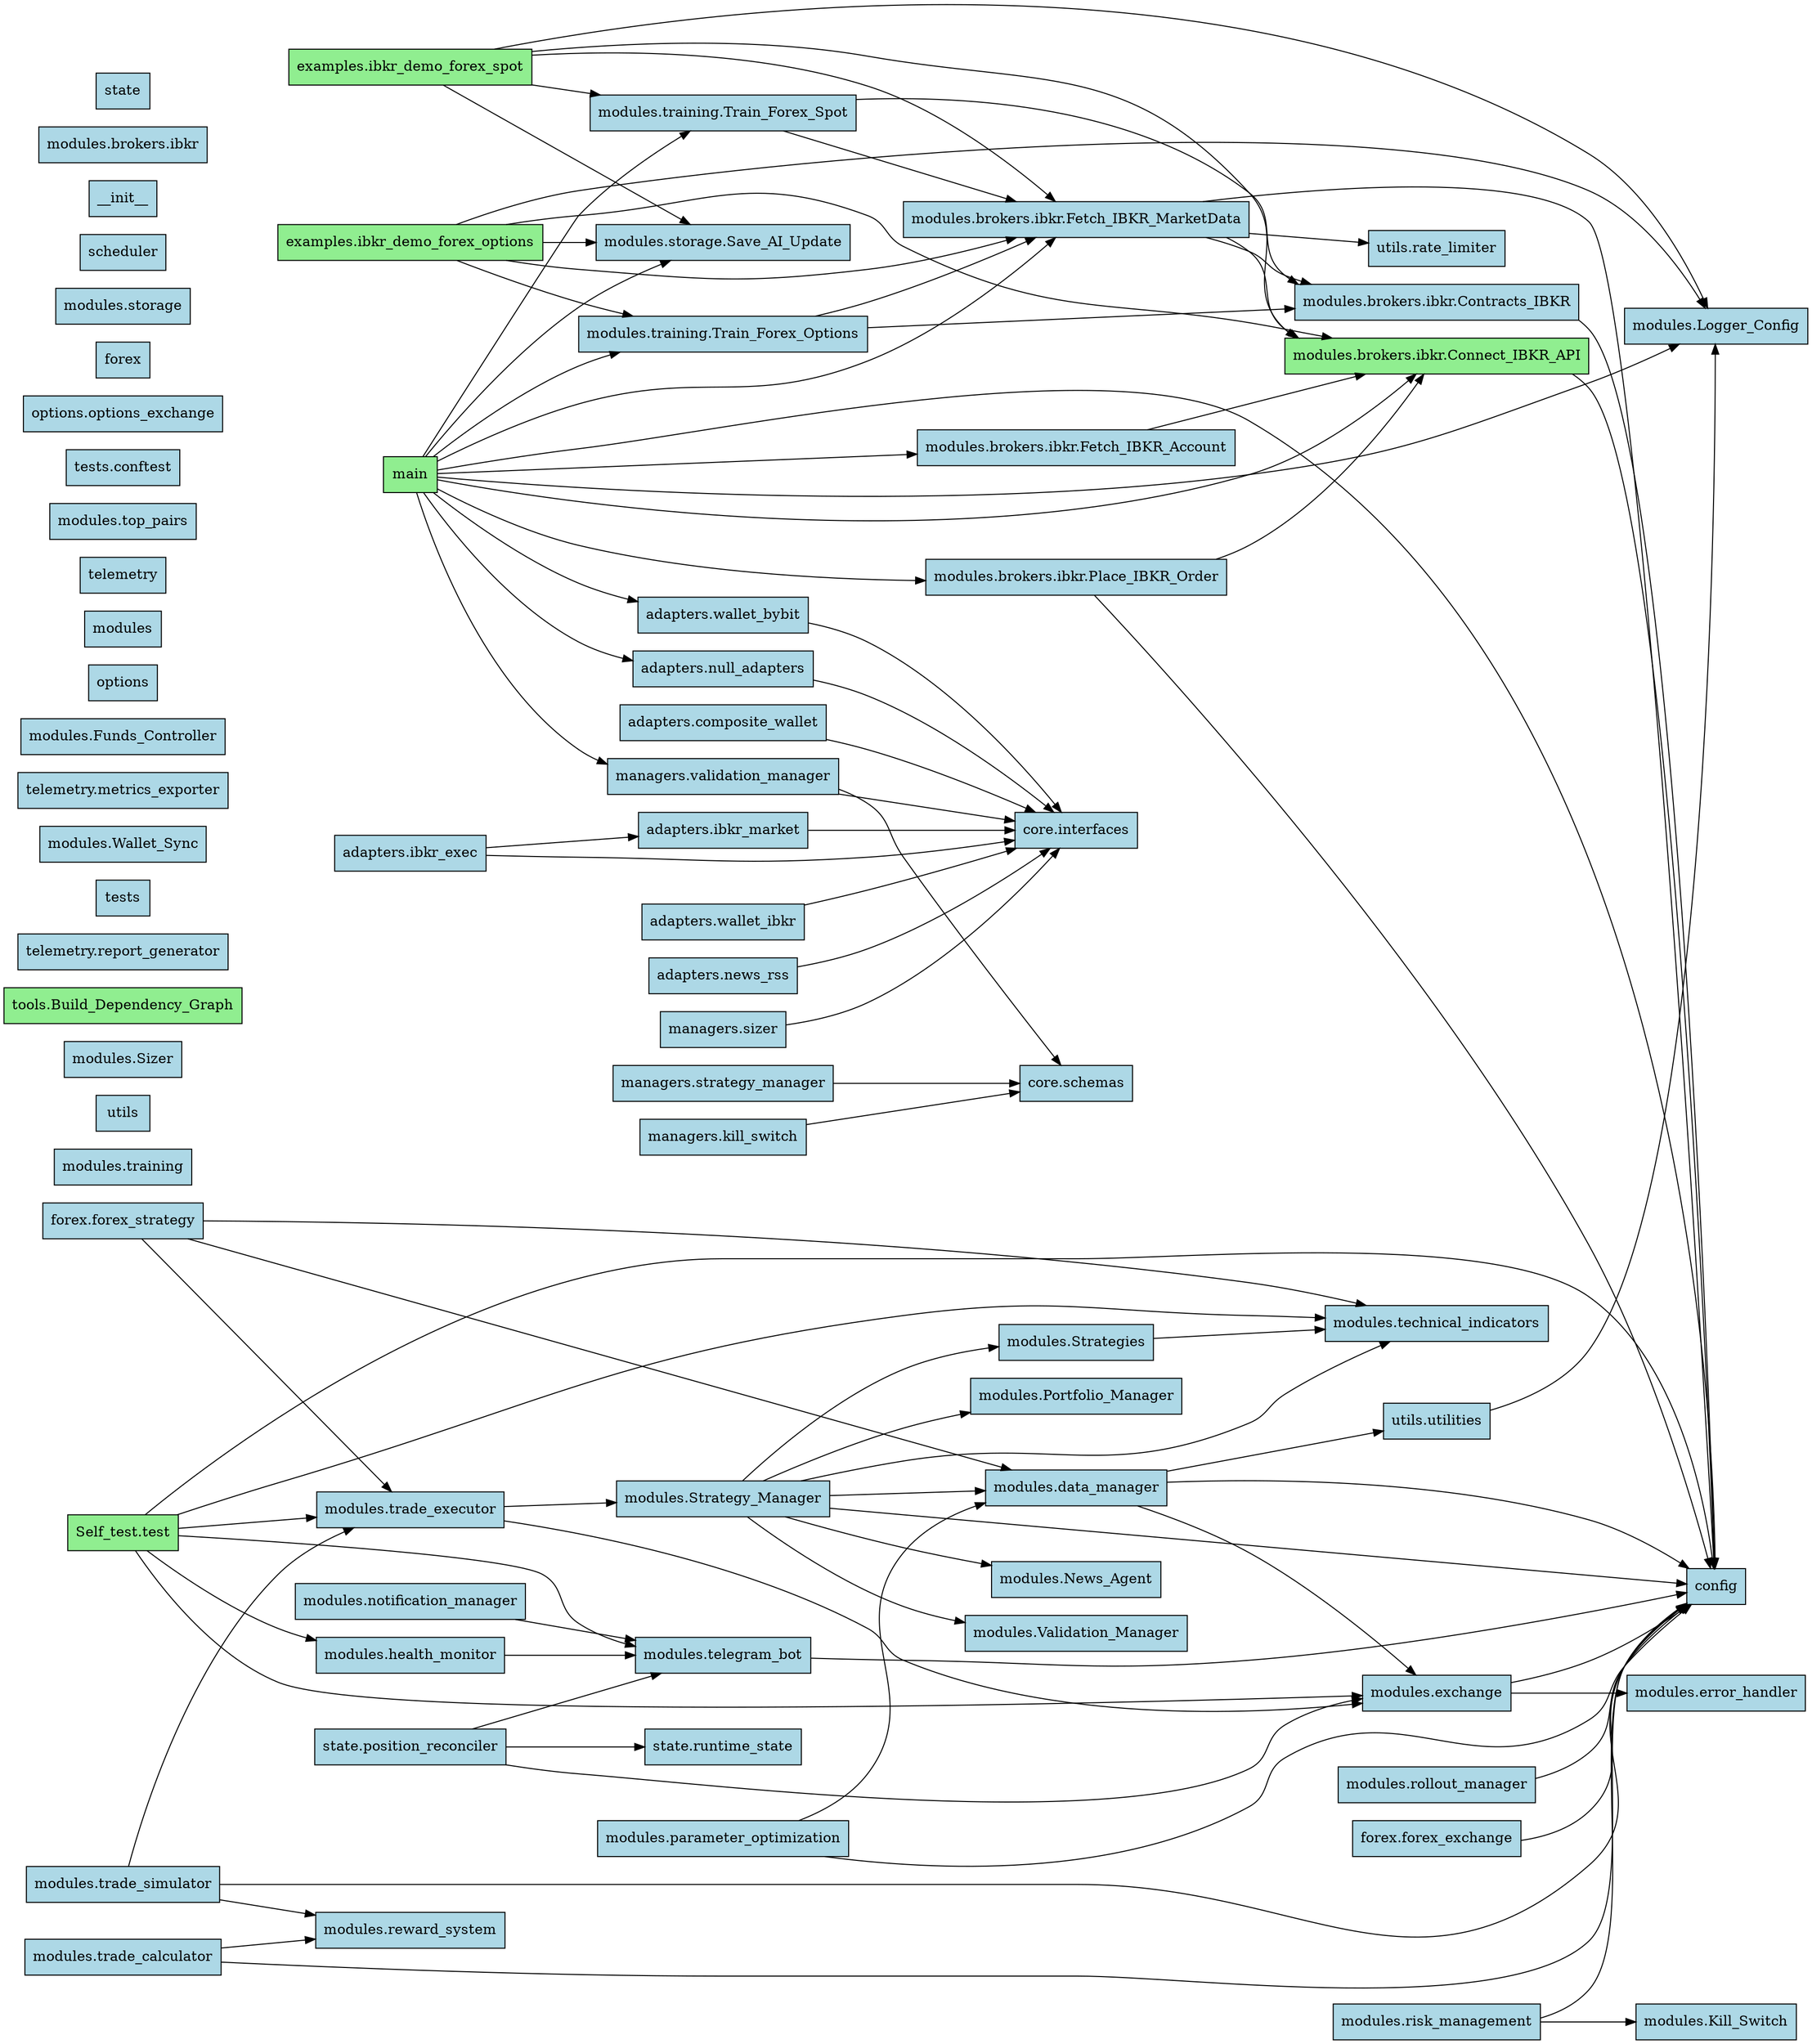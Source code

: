 digraph dependencies {
  rankdir=LR;
  node [shape=box];

  "modules.trade_executor" [fillcolor=lightblue, style=filled];
  "modules.health_monitor" [fillcolor=lightblue, style=filled];
  "modules.data_manager" [fillcolor=lightblue, style=filled];
  "modules.rollout_manager" [fillcolor=lightblue, style=filled];
  "modules.training" [fillcolor=lightblue, style=filled];
  "utils" [fillcolor=lightblue, style=filled];
  "forex.forex_exchange" [fillcolor=lightblue, style=filled];
  "modules.notification_manager" [fillcolor=lightblue, style=filled];
  "modules.reward_system" [fillcolor=lightblue, style=filled];
  "modules.storage.Save_AI_Update" [fillcolor=lightblue, style=filled];
  "managers.strategy_manager" [fillcolor=lightblue, style=filled];
  "examples.ibkr_demo_forex_spot" [fillcolor=lightgreen, style=filled];
  "modules.trade_calculator" [fillcolor=lightblue, style=filled];
  "config" [fillcolor=lightblue, style=filled];
  "modules.brokers.ibkr.Contracts_IBKR" [fillcolor=lightblue, style=filled];
  "modules.trade_simulator" [fillcolor=lightblue, style=filled];
  "modules.Sizer" [fillcolor=lightblue, style=filled];
  "adapters.composite_wallet" [fillcolor=lightblue, style=filled];
  "core.schemas" [fillcolor=lightblue, style=filled];
  "tools.Build_Dependency_Graph" [fillcolor=lightgreen, style=filled];
  "state.runtime_state" [fillcolor=lightblue, style=filled];
  "telemetry.report_generator" [fillcolor=lightblue, style=filled];
  "tests" [fillcolor=lightblue, style=filled];
  "modules.Wallet_Sync" [fillcolor=lightblue, style=filled];
  "modules.technical_indicators" [fillcolor=lightblue, style=filled];
  "forex.forex_strategy" [fillcolor=lightblue, style=filled];
  "examples.ibkr_demo_forex_options" [fillcolor=lightgreen, style=filled];
  "state.position_reconciler" [fillcolor=lightblue, style=filled];
  "telemetry.metrics_exporter" [fillcolor=lightblue, style=filled];
  "modules.News_Agent" [fillcolor=lightblue, style=filled];
  "adapters.ibkr_exec" [fillcolor=lightblue, style=filled];
  "modules.Funds_Controller" [fillcolor=lightblue, style=filled];
  "modules.parameter_optimization" [fillcolor=lightblue, style=filled];
  "Self_test.test" [fillcolor=lightgreen, style=filled];
  "adapters.wallet_bybit" [fillcolor=lightblue, style=filled];
  "options" [fillcolor=lightblue, style=filled];
  "modules" [fillcolor=lightblue, style=filled];
  "modules.brokers.ibkr.Fetch_IBKR_Account" [fillcolor=lightblue, style=filled];
  "adapters.wallet_ibkr" [fillcolor=lightblue, style=filled];
  "modules.exchange" [fillcolor=lightblue, style=filled];
  "modules.Validation_Manager" [fillcolor=lightblue, style=filled];
  "modules.error_handler" [fillcolor=lightblue, style=filled];
  "telemetry" [fillcolor=lightblue, style=filled];
  "modules.top_pairs" [fillcolor=lightblue, style=filled];
  "adapters.ibkr_market" [fillcolor=lightblue, style=filled];
  "modules.Logger_Config" [fillcolor=lightblue, style=filled];
  "modules.brokers.ibkr.Fetch_IBKR_MarketData" [fillcolor=lightblue, style=filled];
  "adapters.news_rss" [fillcolor=lightblue, style=filled];
  "adapters.null_adapters" [fillcolor=lightblue, style=filled];
  "modules.telegram_bot" [fillcolor=lightblue, style=filled];
  "utils.rate_limiter" [fillcolor=lightblue, style=filled];
  "modules.Strategies" [fillcolor=lightblue, style=filled];
  "main" [fillcolor=lightgreen, style=filled];
  "core.interfaces" [fillcolor=lightblue, style=filled];
  "tests.conftest" [fillcolor=lightblue, style=filled];
  "modules.Portfolio_Manager" [fillcolor=lightblue, style=filled];
  "modules.Strategy_Manager" [fillcolor=lightblue, style=filled];
  "managers.kill_switch" [fillcolor=lightblue, style=filled];
  "options.options_exchange" [fillcolor=lightblue, style=filled];
  "forex" [fillcolor=lightblue, style=filled];
  "managers.validation_manager" [fillcolor=lightblue, style=filled];
  "modules.risk_management" [fillcolor=lightblue, style=filled];
  "modules.storage" [fillcolor=lightblue, style=filled];
  "scheduler" [fillcolor=lightblue, style=filled];
  "modules.Kill_Switch" [fillcolor=lightblue, style=filled];
  "__init__" [fillcolor=lightblue, style=filled];
  "modules.training.Train_Forex_Options" [fillcolor=lightblue, style=filled];
  "modules.brokers.ibkr.Connect_IBKR_API" [fillcolor=lightgreen, style=filled];
  "managers.sizer" [fillcolor=lightblue, style=filled];
  "modules.brokers.ibkr.Place_IBKR_Order" [fillcolor=lightblue, style=filled];
  "modules.brokers.ibkr" [fillcolor=lightblue, style=filled];
  "state" [fillcolor=lightblue, style=filled];
  "utils.utilities" [fillcolor=lightblue, style=filled];
  "modules.training.Train_Forex_Spot" [fillcolor=lightblue, style=filled];
  "main" -> "modules.storage.Save_AI_Update";
  "main" -> "config";
  "main" -> "managers.validation_manager";
  "main" -> "adapters.wallet_bybit";
  "main" -> "modules.brokers.ibkr.Fetch_IBKR_Account";
  "main" -> "modules.Logger_Config";
  "main" -> "modules.brokers.ibkr.Fetch_IBKR_MarketData";
  "main" -> "adapters.null_adapters";
  "main" -> "modules.training.Train_Forex_Options";
  "main" -> "modules.brokers.ibkr.Place_IBKR_Order";
  "main" -> "modules.brokers.ibkr.Connect_IBKR_API";
  "main" -> "modules.training.Train_Forex_Spot";
  "examples.ibkr_demo_forex_spot" -> "modules.Logger_Config";
  "examples.ibkr_demo_forex_spot" -> "modules.brokers.ibkr.Fetch_IBKR_MarketData";
  "examples.ibkr_demo_forex_spot" -> "modules.brokers.ibkr.Connect_IBKR_API";
  "examples.ibkr_demo_forex_spot" -> "modules.storage.Save_AI_Update";
  "examples.ibkr_demo_forex_spot" -> "modules.training.Train_Forex_Spot";
  "examples.ibkr_demo_forex_options" -> "modules.Logger_Config";
  "examples.ibkr_demo_forex_options" -> "modules.brokers.ibkr.Fetch_IBKR_MarketData";
  "examples.ibkr_demo_forex_options" -> "modules.training.Train_Forex_Options";
  "examples.ibkr_demo_forex_options" -> "modules.brokers.ibkr.Connect_IBKR_API";
  "examples.ibkr_demo_forex_options" -> "modules.storage.Save_AI_Update";
  "forex.forex_strategy" -> "modules.trade_executor";
  "forex.forex_strategy" -> "modules.technical_indicators";
  "forex.forex_strategy" -> "modules.data_manager";
  "forex.forex_exchange" -> "config";
  "state.position_reconciler" -> "state.runtime_state";
  "state.position_reconciler" -> "modules.exchange";
  "state.position_reconciler" -> "modules.telegram_bot";
  "adapters.ibkr_market" -> "core.interfaces";
  "adapters.null_adapters" -> "core.interfaces";
  "adapters.news_rss" -> "core.interfaces";
  "adapters.wallet_bybit" -> "core.interfaces";
  "adapters.wallet_ibkr" -> "core.interfaces";
  "adapters.composite_wallet" -> "core.interfaces";
  "adapters.ibkr_exec" -> "core.interfaces";
  "adapters.ibkr_exec" -> "adapters.ibkr_market";
  "Self_test.test" -> "modules.trade_executor";
  "Self_test.test" -> "modules.technical_indicators";
  "Self_test.test" -> "modules.health_monitor";
  "Self_test.test" -> "config";
  "Self_test.test" -> "modules.exchange";
  "Self_test.test" -> "modules.telegram_bot";
  "modules.Strategy_Manager" -> "modules.Validation_Manager";
  "modules.Strategy_Manager" -> "modules.technical_indicators";
  "modules.Strategy_Manager" -> "modules.News_Agent";
  "modules.Strategy_Manager" -> "modules.data_manager";
  "modules.Strategy_Manager" -> "modules.Strategies";
  "modules.Strategy_Manager" -> "config";
  "modules.Strategy_Manager" -> "modules.Portfolio_Manager";
  "modules.trade_calculator" -> "modules.reward_system";
  "modules.trade_calculator" -> "config";
  "modules.trade_simulator" -> "modules.trade_executor";
  "modules.trade_simulator" -> "modules.reward_system";
  "modules.trade_simulator" -> "config";
  "modules.Strategies" -> "modules.technical_indicators";
  "modules.exchange" -> "modules.error_handler";
  "modules.exchange" -> "config";
  "modules.telegram_bot" -> "config";
  "modules.trade_executor" -> "modules.Strategy_Manager";
  "modules.trade_executor" -> "modules.exchange";
  "modules.data_manager" -> "utils.utilities";
  "modules.data_manager" -> "config";
  "modules.data_manager" -> "modules.exchange";
  "modules.risk_management" -> "config";
  "modules.risk_management" -> "modules.Kill_Switch";
  "modules.notification_manager" -> "modules.telegram_bot";
  "modules.health_monitor" -> "modules.telegram_bot";
  "modules.rollout_manager" -> "config";
  "modules.parameter_optimization" -> "config";
  "modules.parameter_optimization" -> "modules.data_manager";
  "utils.utilities" -> "modules.Logger_Config";
  "managers.strategy_manager" -> "core.schemas";
  "managers.validation_manager" -> "core.interfaces";
  "managers.validation_manager" -> "core.schemas";
  "managers.kill_switch" -> "core.schemas";
  "managers.sizer" -> "core.interfaces";
  "modules.training.Train_Forex_Spot" -> "modules.brokers.ibkr.Contracts_IBKR";
  "modules.training.Train_Forex_Spot" -> "modules.brokers.ibkr.Fetch_IBKR_MarketData";
  "modules.training.Train_Forex_Options" -> "modules.brokers.ibkr.Fetch_IBKR_MarketData";
  "modules.training.Train_Forex_Options" -> "modules.brokers.ibkr.Contracts_IBKR";
  "modules.brokers.ibkr.Fetch_IBKR_MarketData" -> "modules.brokers.ibkr.Contracts_IBKR";
  "modules.brokers.ibkr.Fetch_IBKR_MarketData" -> "modules.brokers.ibkr.Connect_IBKR_API";
  "modules.brokers.ibkr.Fetch_IBKR_MarketData" -> "utils.rate_limiter";
  "modules.brokers.ibkr.Fetch_IBKR_MarketData" -> "config";
  "modules.brokers.ibkr.Connect_IBKR_API" -> "config";
  "modules.brokers.ibkr.Fetch_IBKR_Account" -> "modules.brokers.ibkr.Connect_IBKR_API";
  "modules.brokers.ibkr.Place_IBKR_Order" -> "modules.brokers.ibkr.Connect_IBKR_API";
  "modules.brokers.ibkr.Place_IBKR_Order" -> "config";
  "modules.brokers.ibkr.Contracts_IBKR" -> "config";
}
